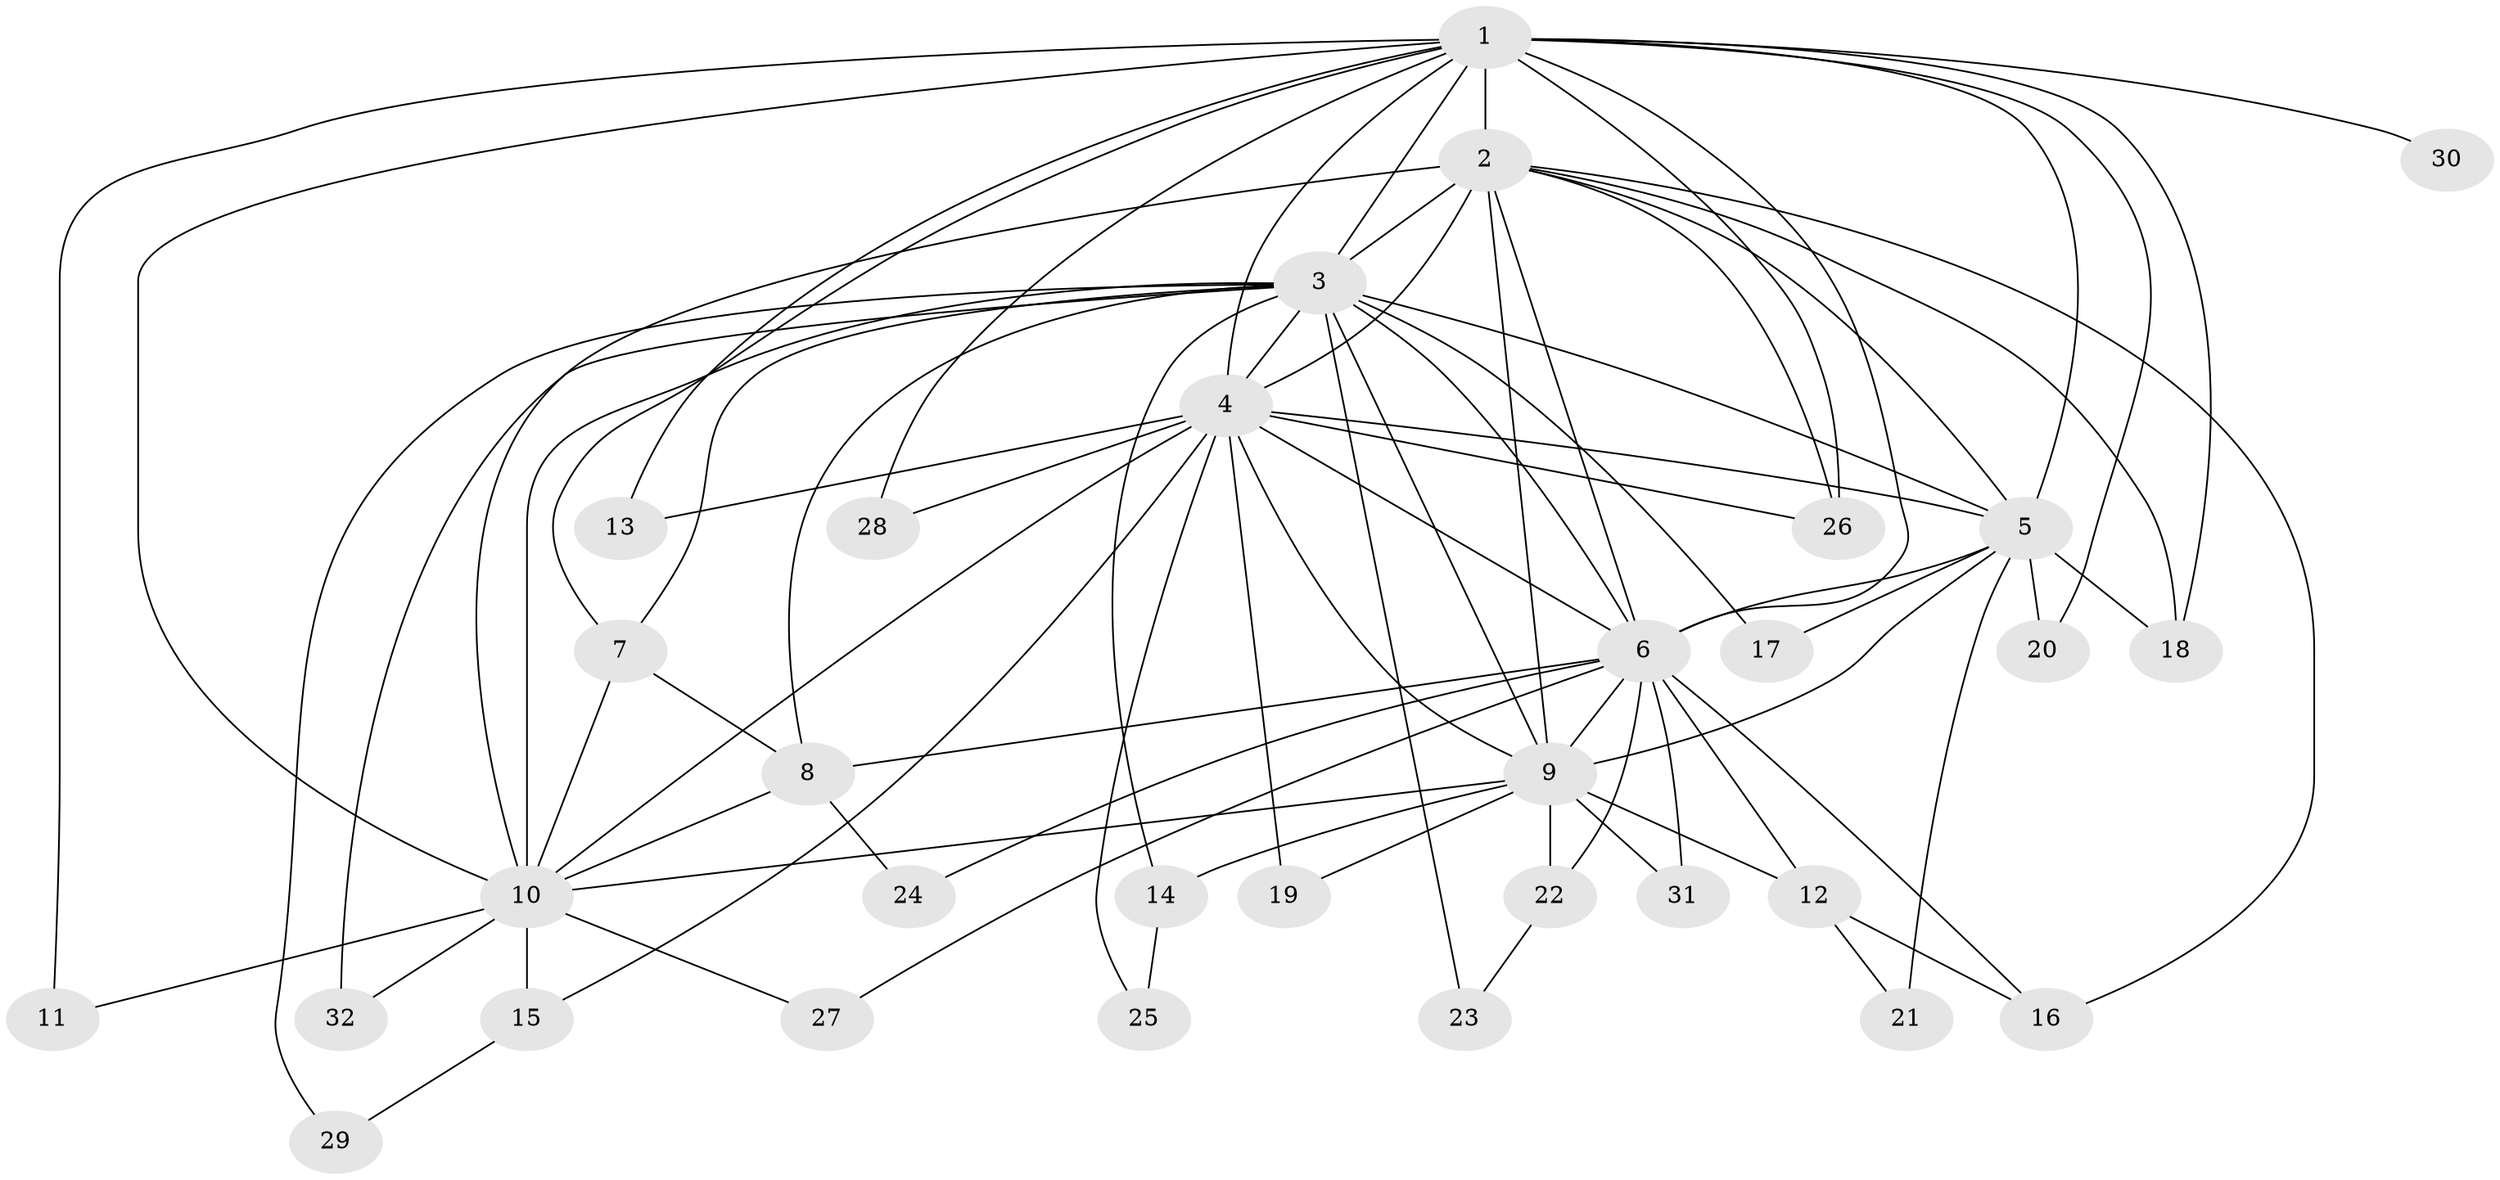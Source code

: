 // original degree distribution, {17: 0.015873015873015872, 22: 0.015873015873015872, 19: 0.015873015873015872, 18: 0.015873015873015872, 14: 0.015873015873015872, 13: 0.015873015873015872, 12: 0.015873015873015872, 20: 0.015873015873015872, 16: 0.015873015873015872, 21: 0.015873015873015872, 5: 0.047619047619047616, 2: 0.6190476190476191, 3: 0.14285714285714285, 4: 0.015873015873015872, 6: 0.015873015873015872}
// Generated by graph-tools (version 1.1) at 2025/34/03/09/25 02:34:49]
// undirected, 32 vertices, 78 edges
graph export_dot {
graph [start="1"]
  node [color=gray90,style=filled];
  1;
  2;
  3;
  4;
  5;
  6;
  7;
  8;
  9;
  10;
  11;
  12;
  13;
  14;
  15;
  16;
  17;
  18;
  19;
  20;
  21;
  22;
  23;
  24;
  25;
  26;
  27;
  28;
  29;
  30;
  31;
  32;
  1 -- 2 [weight=4.0];
  1 -- 3 [weight=4.0];
  1 -- 4 [weight=2.0];
  1 -- 5 [weight=4.0];
  1 -- 6 [weight=2.0];
  1 -- 7 [weight=1.0];
  1 -- 10 [weight=1.0];
  1 -- 11 [weight=1.0];
  1 -- 13 [weight=1.0];
  1 -- 18 [weight=1.0];
  1 -- 20 [weight=1.0];
  1 -- 26 [weight=1.0];
  1 -- 28 [weight=1.0];
  1 -- 30 [weight=1.0];
  2 -- 3 [weight=4.0];
  2 -- 4 [weight=3.0];
  2 -- 5 [weight=4.0];
  2 -- 6 [weight=3.0];
  2 -- 9 [weight=8.0];
  2 -- 10 [weight=3.0];
  2 -- 16 [weight=2.0];
  2 -- 18 [weight=1.0];
  2 -- 26 [weight=1.0];
  3 -- 4 [weight=2.0];
  3 -- 5 [weight=4.0];
  3 -- 6 [weight=2.0];
  3 -- 7 [weight=1.0];
  3 -- 8 [weight=1.0];
  3 -- 9 [weight=1.0];
  3 -- 10 [weight=12.0];
  3 -- 14 [weight=1.0];
  3 -- 17 [weight=1.0];
  3 -- 23 [weight=1.0];
  3 -- 29 [weight=1.0];
  3 -- 32 [weight=1.0];
  4 -- 5 [weight=2.0];
  4 -- 6 [weight=1.0];
  4 -- 9 [weight=1.0];
  4 -- 10 [weight=1.0];
  4 -- 13 [weight=1.0];
  4 -- 15 [weight=1.0];
  4 -- 19 [weight=1.0];
  4 -- 25 [weight=1.0];
  4 -- 26 [weight=1.0];
  4 -- 28 [weight=1.0];
  5 -- 6 [weight=2.0];
  5 -- 9 [weight=1.0];
  5 -- 17 [weight=1.0];
  5 -- 18 [weight=2.0];
  5 -- 20 [weight=1.0];
  5 -- 21 [weight=1.0];
  6 -- 8 [weight=1.0];
  6 -- 9 [weight=3.0];
  6 -- 12 [weight=1.0];
  6 -- 16 [weight=1.0];
  6 -- 22 [weight=1.0];
  6 -- 24 [weight=1.0];
  6 -- 27 [weight=1.0];
  6 -- 31 [weight=1.0];
  7 -- 8 [weight=2.0];
  7 -- 10 [weight=1.0];
  8 -- 10 [weight=1.0];
  8 -- 24 [weight=1.0];
  9 -- 10 [weight=1.0];
  9 -- 12 [weight=1.0];
  9 -- 14 [weight=1.0];
  9 -- 19 [weight=1.0];
  9 -- 22 [weight=1.0];
  9 -- 31 [weight=1.0];
  10 -- 11 [weight=1.0];
  10 -- 15 [weight=1.0];
  10 -- 27 [weight=1.0];
  10 -- 32 [weight=1.0];
  12 -- 16 [weight=1.0];
  12 -- 21 [weight=1.0];
  14 -- 25 [weight=1.0];
  15 -- 29 [weight=1.0];
  22 -- 23 [weight=1.0];
}
